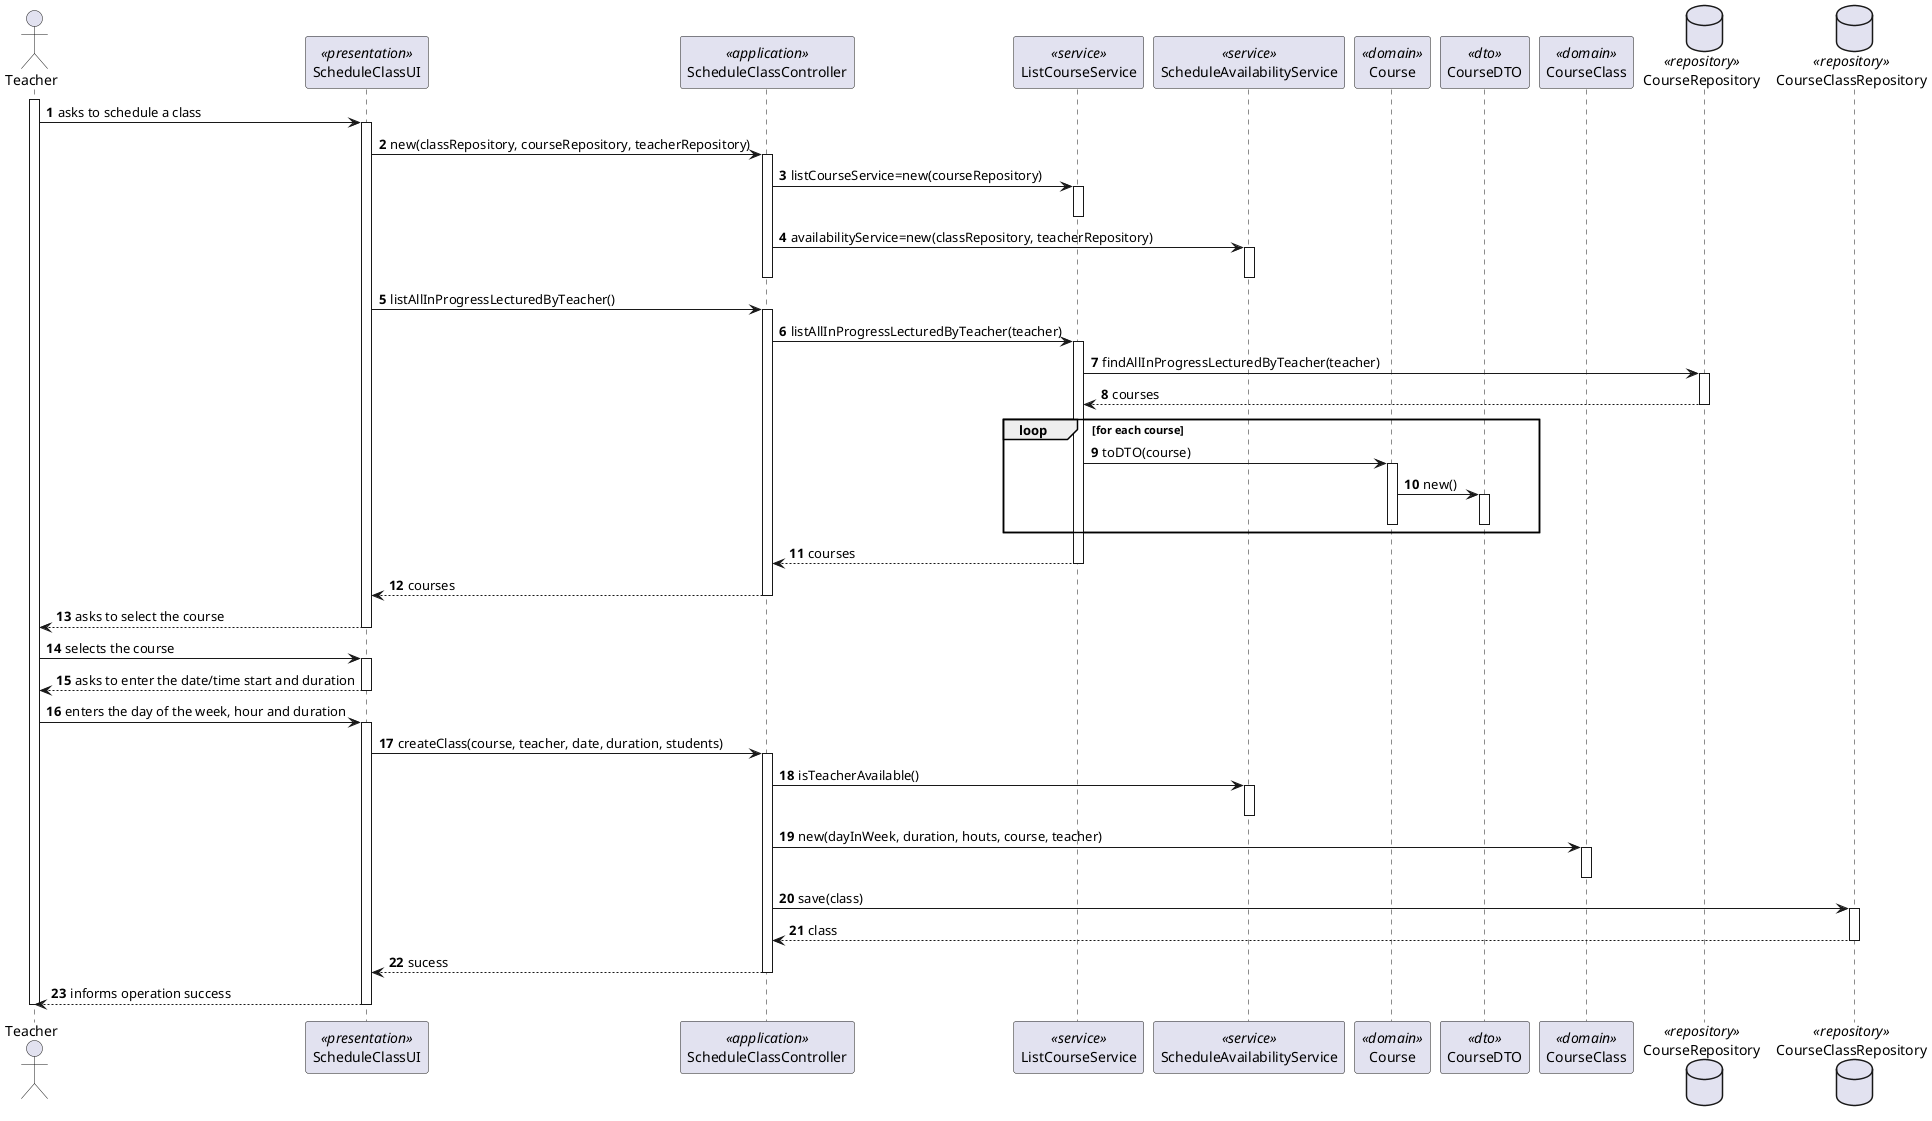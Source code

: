 @startuml US1010_SD
autonumber

actor "Teacher" as T
participant "ScheduleClassUI" as UI <<presentation>>
participant "ScheduleClassController" as CTRL <<application>>
participant "ListCourseService" as CSRV <<service>>
participant "ScheduleAvailabilityService" as SSRV <<service>>
participant "Course" as C <<domain>>
participant "CourseDTO" as CDTO <<dto>>
participant "CourseClass" as CL <<domain>>

database CourseRepository as CREP <<repository>>
database CourseClassRepository as CLREP <<repository>>

activate T

T -> UI : asks to schedule a class
activate UI

UI -> CTRL : new(classRepository, courseRepository, teacherRepository)
activate CTRL
CTRL -> CSRV : listCourseService=new(courseRepository)
activate CSRV
deactivate CSRV
CTRL -> SSRV : availabilityService=new(classRepository, teacherRepository)
activate SSRV
deactivate SSRV
deactivate CTRL

UI -> CTRL : listAllInProgressLecturedByTeacher()
activate CTRL
CTRL -> CSRV : listAllInProgressLecturedByTeacher(teacher)
activate CSRV
CSRV -> CREP : findAllInProgressLecturedByTeacher(teacher)
activate CREP
CREP --> CSRV : courses
deactivate CREP

loop for each course
  CSRV -> C : toDTO(course)
  activate C
  C -> CDTO : new()
  activate CDTO
  deactivate CDTO
  deactivate C
end loop

CSRV --> CTRL : courses
deactivate CSRV
CTRL --> UI : courses
deactivate CTRL

UI --> T : asks to select the course
deactivate UI

T -> UI : selects the course
activate UI
UI--> T : asks to enter the date/time start and duration
deactivate UI

T -> UI : enters the day of the week, hour and duration
activate UI
UI -> CTRL : createClass(course, teacher, date, duration, students)
activate CTRL
CTRL -> SSRV : isTeacherAvailable()
activate SSRV
deactivate SSRV
CTRL -> CL : new(dayInWeek, duration, houts, course, teacher)
activate CL
deactivate CL
CTRL -> CLREP : save(class)
activate CLREP
CLREP --> CTRL : class
deactivate CLREP
CTRL --> UI : sucess
deactivate CTRL
UI--> T : informs operation success
deactivate UI

deactivate T

@enduml
